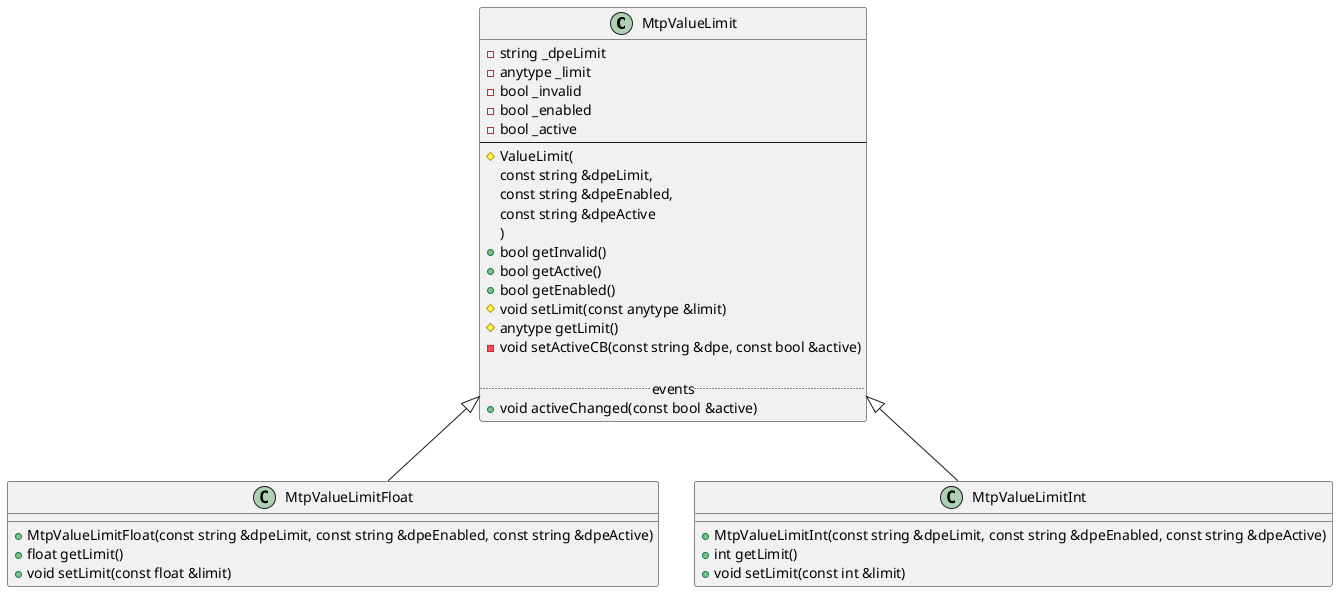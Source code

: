 @startuml

class MtpValueLimit {
    - string _dpeLimit
    - anytype _limit
    - bool _invalid
    - bool _enabled
    - bool _active
--
    # ValueLimit(
        const string &dpeLimit,
        const string &dpeEnabled,
        const string &dpeActive
    )
    + bool getInvalid()
    + bool getActive()
    + bool getEnabled()
    # void setLimit(const anytype &limit)
    # anytype getLimit()
    - void setActiveCB(const string &dpe, const bool &active)

    ..events..
    + void activeChanged(const bool &active)
}

class MtpValueLimitFloat {
    + MtpValueLimitFloat(const string &dpeLimit, const string &dpeEnabled, const string &dpeActive)
    + float getLimit()
    + void setLimit(const float &limit)
}

class MtpValueLimitInt {
    + MtpValueLimitInt(const string &dpeLimit, const string &dpeEnabled, const string &dpeActive)
    + int getLimit()
    + void setLimit(const int &limit)
}

MtpValueLimit <|-- MtpValueLimitFloat
MtpValueLimit <|-- MtpValueLimitInt

@enduml